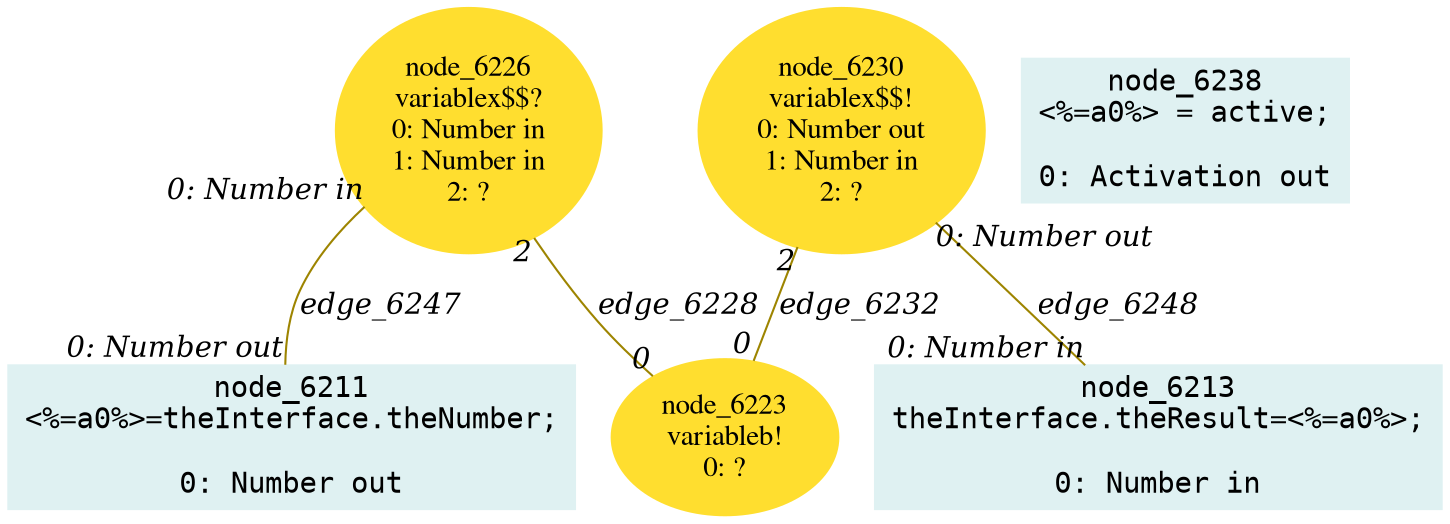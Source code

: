 digraph g{node_6211 [shape="box", style="filled", color="#dff1f2", fontname="Courier", label="node_6211
<%=a0%>=theInterface.theNumber;

0: Number out" ]
node_6213 [shape="box", style="filled", color="#dff1f2", fontname="Courier", label="node_6213
theInterface.theResult=<%=a0%>;

0: Number in" ]
node_6223 [shape="ellipse", style="filled", color="#ffde2f", fontname="Times", label="node_6223
variableb!
0: ?" ]
node_6226 [shape="ellipse", style="filled", color="#ffde2f", fontname="Times", label="node_6226
variablex$$?
0: Number in
1: Number in
2: ?" ]
node_6230 [shape="ellipse", style="filled", color="#ffde2f", fontname="Times", label="node_6230
variablex$$!
0: Number out
1: Number in
2: ?" ]
node_6238 [shape="box", style="filled", color="#dff1f2", fontname="Courier", label="node_6238
<%=a0%> = active;

0: Activation out" ]
node_6226 -> node_6223 [dir=none, arrowHead=none, fontname="Times-Italic", arrowsize=1, color="#9d8400", label="edge_6228",  headlabel="0", taillabel="2" ]
node_6230 -> node_6223 [dir=none, arrowHead=none, fontname="Times-Italic", arrowsize=1, color="#9d8400", label="edge_6232",  headlabel="0", taillabel="2" ]
node_6226 -> node_6211 [dir=none, arrowHead=none, fontname="Times-Italic", arrowsize=1, color="#9d8400", label="edge_6247",  headlabel="0: Number out", taillabel="0: Number in" ]
node_6230 -> node_6213 [dir=none, arrowHead=none, fontname="Times-Italic", arrowsize=1, color="#9d8400", label="edge_6248",  headlabel="0: Number in", taillabel="0: Number out" ]
}